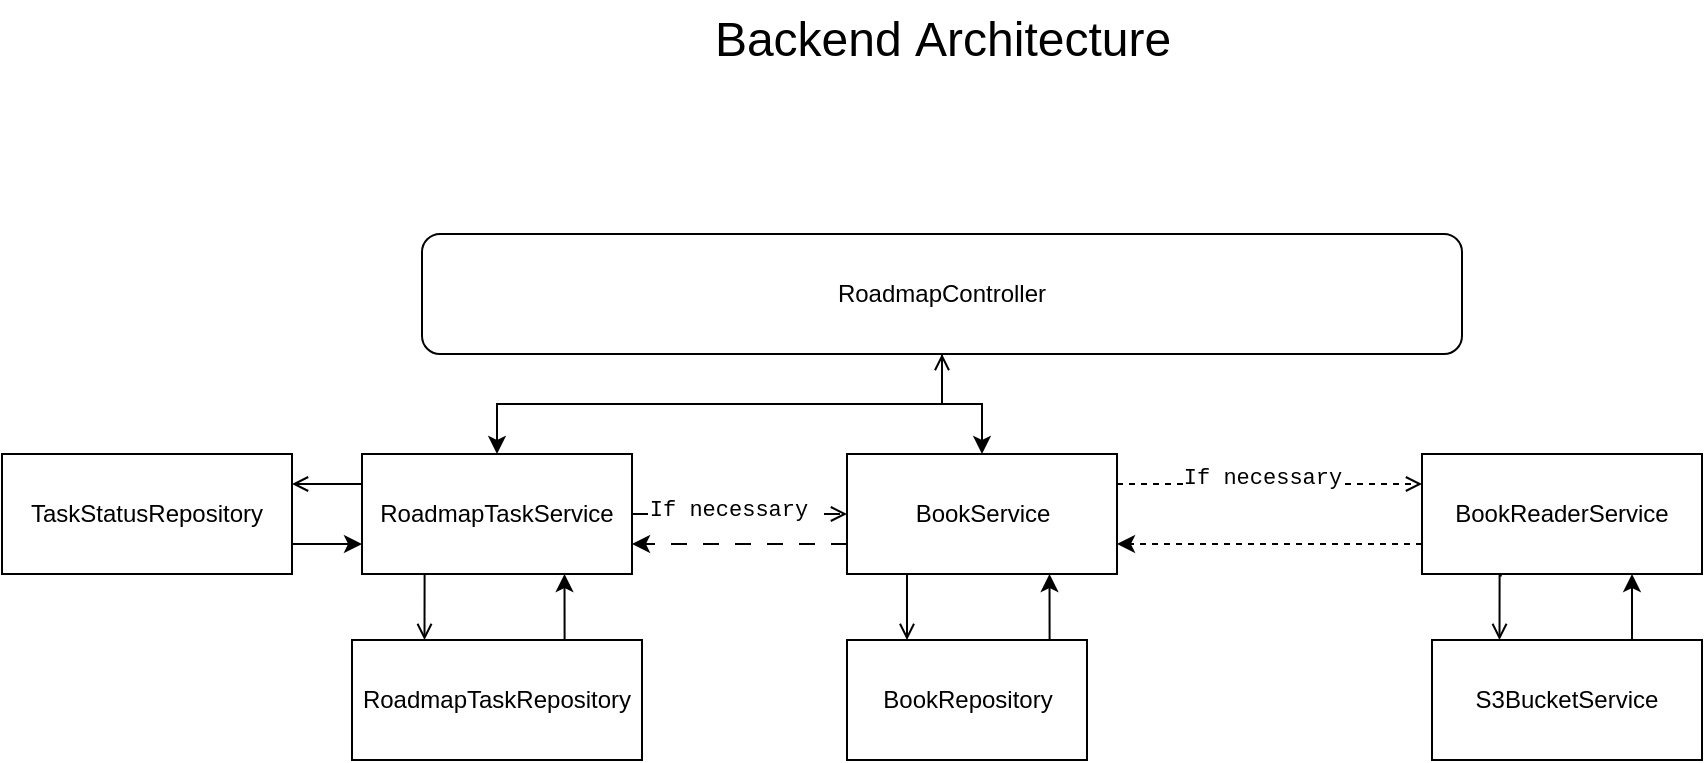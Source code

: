 <mxfile version="24.7.12">
  <diagram name="Страница — 1" id="7qczHhH6JkZ31Ca4RmtT">
    <mxGraphModel dx="2086" dy="662" grid="1" gridSize="10" guides="1" tooltips="1" connect="1" arrows="1" fold="1" page="1" pageScale="1" pageWidth="827" pageHeight="1169" math="0" shadow="0">
      <root>
        <mxCell id="0" />
        <mxCell id="1" parent="0" />
        <mxCell id="SKn-gwGTb66ZYDygB59r-22" style="edgeStyle=orthogonalEdgeStyle;rounded=0;orthogonalLoop=1;jettySize=auto;html=1;" edge="1" parent="1" source="SKn-gwGTb66ZYDygB59r-1" target="SKn-gwGTb66ZYDygB59r-12">
          <mxGeometry relative="1" as="geometry" />
        </mxCell>
        <mxCell id="SKn-gwGTb66ZYDygB59r-23" style="edgeStyle=orthogonalEdgeStyle;rounded=0;orthogonalLoop=1;jettySize=auto;html=1;startArrow=open;startFill=0;endArrow=classic;endFill=1;" edge="1" parent="1" source="SKn-gwGTb66ZYDygB59r-1" target="SKn-gwGTb66ZYDygB59r-21">
          <mxGeometry relative="1" as="geometry" />
        </mxCell>
        <mxCell id="SKn-gwGTb66ZYDygB59r-1" value="RoadmapController" style="rounded=1;whiteSpace=wrap;html=1;" vertex="1" parent="1">
          <mxGeometry x="-250" y="147" width="520" height="60" as="geometry" />
        </mxCell>
        <mxCell id="SKn-gwGTb66ZYDygB59r-2" value="&lt;font style=&quot;font-size: 24px;&quot;&gt;Backend&amp;nbsp;&lt;span style=&quot;background-color: initial;&quot;&gt;Architecture&lt;/span&gt;&lt;/font&gt;" style="text;html=1;align=center;verticalAlign=middle;resizable=0;points=[];autosize=1;strokeColor=none;fillColor=none;" vertex="1" parent="1">
          <mxGeometry x="-115" y="30" width="250" height="40" as="geometry" />
        </mxCell>
        <mxCell id="SKn-gwGTb66ZYDygB59r-28" style="edgeStyle=orthogonalEdgeStyle;rounded=0;orthogonalLoop=1;jettySize=auto;html=1;entryX=1;entryY=0.25;entryDx=0;entryDy=0;exitX=0;exitY=0.25;exitDx=0;exitDy=0;endArrow=open;endFill=0;" edge="1" parent="1" source="SKn-gwGTb66ZYDygB59r-12" target="SKn-gwGTb66ZYDygB59r-27">
          <mxGeometry relative="1" as="geometry" />
        </mxCell>
        <mxCell id="SKn-gwGTb66ZYDygB59r-29" style="edgeStyle=orthogonalEdgeStyle;rounded=0;orthogonalLoop=1;jettySize=auto;html=1;dashed=1;dashPattern=8 8;endArrow=open;endFill=0;" edge="1" parent="1" source="SKn-gwGTb66ZYDygB59r-12" target="SKn-gwGTb66ZYDygB59r-21">
          <mxGeometry relative="1" as="geometry" />
        </mxCell>
        <mxCell id="SKn-gwGTb66ZYDygB59r-41" value="If necessary" style="edgeLabel;html=1;align=center;verticalAlign=middle;resizable=0;points=[];fontStyle=0;fontFamily=Courier New;" vertex="1" connectable="0" parent="SKn-gwGTb66ZYDygB59r-29">
          <mxGeometry x="-0.103" y="2" relative="1" as="geometry">
            <mxPoint as="offset" />
          </mxGeometry>
        </mxCell>
        <mxCell id="SKn-gwGTb66ZYDygB59r-34" style="edgeStyle=orthogonalEdgeStyle;rounded=0;orthogonalLoop=1;jettySize=auto;html=1;entryX=0.25;entryY=0;entryDx=0;entryDy=0;exitX=0.25;exitY=1;exitDx=0;exitDy=0;endArrow=open;endFill=0;" edge="1" parent="1" source="SKn-gwGTb66ZYDygB59r-12" target="SKn-gwGTb66ZYDygB59r-16">
          <mxGeometry relative="1" as="geometry" />
        </mxCell>
        <mxCell id="SKn-gwGTb66ZYDygB59r-12" value="RoadmapTaskService" style="rounded=0;whiteSpace=wrap;html=1;" vertex="1" parent="1">
          <mxGeometry x="-280" y="257" width="135" height="60" as="geometry" />
        </mxCell>
        <mxCell id="SKn-gwGTb66ZYDygB59r-38" style="edgeStyle=orthogonalEdgeStyle;rounded=0;orthogonalLoop=1;jettySize=auto;html=1;entryX=1;entryY=0.75;entryDx=0;entryDy=0;exitX=0;exitY=0.75;exitDx=0;exitDy=0;dashed=1;" edge="1" parent="1" source="SKn-gwGTb66ZYDygB59r-13" target="SKn-gwGTb66ZYDygB59r-21">
          <mxGeometry relative="1" as="geometry" />
        </mxCell>
        <mxCell id="SKn-gwGTb66ZYDygB59r-42" style="edgeStyle=orthogonalEdgeStyle;rounded=0;orthogonalLoop=1;jettySize=auto;html=1;entryX=0.25;entryY=0;entryDx=0;entryDy=0;exitX=0.285;exitY=1.012;exitDx=0;exitDy=0;exitPerimeter=0;endArrow=open;endFill=0;" edge="1" parent="1" source="SKn-gwGTb66ZYDygB59r-13" target="SKn-gwGTb66ZYDygB59r-14">
          <mxGeometry relative="1" as="geometry" />
        </mxCell>
        <mxCell id="SKn-gwGTb66ZYDygB59r-13" value="BookReaderService" style="rounded=0;whiteSpace=wrap;html=1;" vertex="1" parent="1">
          <mxGeometry x="250" y="257" width="140" height="60" as="geometry" />
        </mxCell>
        <mxCell id="SKn-gwGTb66ZYDygB59r-43" style="edgeStyle=orthogonalEdgeStyle;rounded=0;orthogonalLoop=1;jettySize=auto;html=1;entryX=0.75;entryY=1;entryDx=0;entryDy=0;exitX=0.75;exitY=0;exitDx=0;exitDy=0;" edge="1" parent="1" source="SKn-gwGTb66ZYDygB59r-14" target="SKn-gwGTb66ZYDygB59r-13">
          <mxGeometry relative="1" as="geometry">
            <Array as="points">
              <mxPoint x="355" y="350" />
            </Array>
          </mxGeometry>
        </mxCell>
        <mxCell id="SKn-gwGTb66ZYDygB59r-14" value="S3BucketService" style="rounded=0;whiteSpace=wrap;html=1;" vertex="1" parent="1">
          <mxGeometry x="255" y="350" width="135" height="60" as="geometry" />
        </mxCell>
        <mxCell id="SKn-gwGTb66ZYDygB59r-35" style="edgeStyle=orthogonalEdgeStyle;rounded=0;orthogonalLoop=1;jettySize=auto;html=1;entryX=0.75;entryY=1;entryDx=0;entryDy=0;exitX=0.75;exitY=0;exitDx=0;exitDy=0;" edge="1" parent="1" source="SKn-gwGTb66ZYDygB59r-16" target="SKn-gwGTb66ZYDygB59r-12">
          <mxGeometry relative="1" as="geometry" />
        </mxCell>
        <mxCell id="SKn-gwGTb66ZYDygB59r-16" value="RoadmapTaskRepository" style="rounded=0;whiteSpace=wrap;html=1;" vertex="1" parent="1">
          <mxGeometry x="-285" y="350" width="145" height="60" as="geometry" />
        </mxCell>
        <mxCell id="SKn-gwGTb66ZYDygB59r-32" style="edgeStyle=orthogonalEdgeStyle;rounded=0;orthogonalLoop=1;jettySize=auto;html=1;entryX=0.75;entryY=1;entryDx=0;entryDy=0;exitX=0.75;exitY=0;exitDx=0;exitDy=0;" edge="1" parent="1" source="SKn-gwGTb66ZYDygB59r-17" target="SKn-gwGTb66ZYDygB59r-21">
          <mxGeometry relative="1" as="geometry" />
        </mxCell>
        <mxCell id="SKn-gwGTb66ZYDygB59r-17" value="BookRepository" style="rounded=0;whiteSpace=wrap;html=1;" vertex="1" parent="1">
          <mxGeometry x="-37.5" y="350" width="120" height="60" as="geometry" />
        </mxCell>
        <mxCell id="SKn-gwGTb66ZYDygB59r-24" style="edgeStyle=orthogonalEdgeStyle;rounded=0;orthogonalLoop=1;jettySize=auto;html=1;entryX=0.25;entryY=0;entryDx=0;entryDy=0;exitX=0.25;exitY=1;exitDx=0;exitDy=0;endArrow=open;endFill=0;" edge="1" parent="1" source="SKn-gwGTb66ZYDygB59r-21" target="SKn-gwGTb66ZYDygB59r-17">
          <mxGeometry relative="1" as="geometry" />
        </mxCell>
        <mxCell id="SKn-gwGTb66ZYDygB59r-30" style="edgeStyle=orthogonalEdgeStyle;rounded=0;orthogonalLoop=1;jettySize=auto;html=1;entryX=1;entryY=0.75;entryDx=0;entryDy=0;exitX=0;exitY=0.75;exitDx=0;exitDy=0;dashed=1;dashPattern=8 8;" edge="1" parent="1" source="SKn-gwGTb66ZYDygB59r-21" target="SKn-gwGTb66ZYDygB59r-12">
          <mxGeometry relative="1" as="geometry" />
        </mxCell>
        <mxCell id="SKn-gwGTb66ZYDygB59r-37" style="edgeStyle=orthogonalEdgeStyle;rounded=0;orthogonalLoop=1;jettySize=auto;html=1;entryX=0;entryY=0.25;entryDx=0;entryDy=0;exitX=1;exitY=0.25;exitDx=0;exitDy=0;dashed=1;endArrow=open;endFill=0;" edge="1" parent="1" source="SKn-gwGTb66ZYDygB59r-21" target="SKn-gwGTb66ZYDygB59r-13">
          <mxGeometry relative="1" as="geometry" />
        </mxCell>
        <mxCell id="SKn-gwGTb66ZYDygB59r-40" value="If necessary" style="edgeLabel;html=1;align=center;verticalAlign=middle;resizable=0;points=[];fontFamily=Courier New;" vertex="1" connectable="0" parent="SKn-gwGTb66ZYDygB59r-37">
          <mxGeometry x="-0.344" y="3" relative="1" as="geometry">
            <mxPoint x="22" as="offset" />
          </mxGeometry>
        </mxCell>
        <mxCell id="SKn-gwGTb66ZYDygB59r-21" value="BookService" style="rounded=0;whiteSpace=wrap;html=1;" vertex="1" parent="1">
          <mxGeometry x="-37.5" y="257" width="135" height="60" as="geometry" />
        </mxCell>
        <mxCell id="SKn-gwGTb66ZYDygB59r-36" style="edgeStyle=orthogonalEdgeStyle;rounded=0;orthogonalLoop=1;jettySize=auto;html=1;entryX=0;entryY=0.75;entryDx=0;entryDy=0;exitX=1;exitY=0.75;exitDx=0;exitDy=0;" edge="1" parent="1" source="SKn-gwGTb66ZYDygB59r-27" target="SKn-gwGTb66ZYDygB59r-12">
          <mxGeometry relative="1" as="geometry" />
        </mxCell>
        <mxCell id="SKn-gwGTb66ZYDygB59r-27" value="TaskStatusRepository" style="rounded=0;whiteSpace=wrap;html=1;" vertex="1" parent="1">
          <mxGeometry x="-460" y="257" width="145" height="60" as="geometry" />
        </mxCell>
      </root>
    </mxGraphModel>
  </diagram>
</mxfile>

